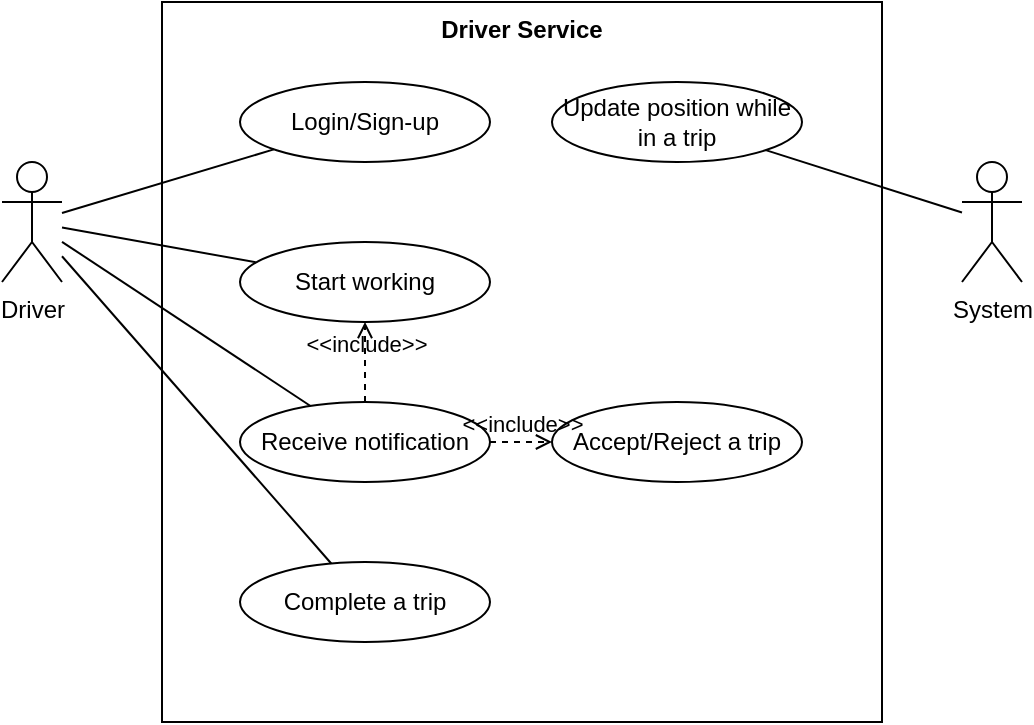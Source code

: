 <mxfile version="28.2.5">
  <diagram name="Page-1" id="USqrBYoQ6iOU9K4d1yie">
    <mxGraphModel dx="786" dy="417" grid="1" gridSize="10" guides="1" tooltips="1" connect="1" arrows="1" fold="1" page="1" pageScale="1" pageWidth="850" pageHeight="1100" math="0" shadow="0">
      <root>
        <mxCell id="0" />
        <mxCell id="1" parent="0" />
        <mxCell id="-mKEPeyt3tgePaUba2OJ-1" value="Driver Service" style="shape=rect;html=1;verticalAlign=top;fontStyle=1;whiteSpace=wrap;align=center;" vertex="1" parent="1">
          <mxGeometry x="280" y="80" width="360" height="360" as="geometry" />
        </mxCell>
        <mxCell id="-mKEPeyt3tgePaUba2OJ-2" value="Login/Sign-up" style="ellipse;whiteSpace=wrap;html=1;" vertex="1" parent="1">
          <mxGeometry x="319" y="120" width="125" height="40" as="geometry" />
        </mxCell>
        <mxCell id="-mKEPeyt3tgePaUba2OJ-3" value="Start working" style="ellipse;whiteSpace=wrap;html=1;" vertex="1" parent="1">
          <mxGeometry x="319" y="200" width="125" height="40" as="geometry" />
        </mxCell>
        <mxCell id="-mKEPeyt3tgePaUba2OJ-4" value="Receive notification" style="ellipse;whiteSpace=wrap;html=1;" vertex="1" parent="1">
          <mxGeometry x="319" y="280" width="125" height="40" as="geometry" />
        </mxCell>
        <mxCell id="-mKEPeyt3tgePaUba2OJ-5" value="Update position while in a trip" style="ellipse;whiteSpace=wrap;html=1;" vertex="1" parent="1">
          <mxGeometry x="475" y="120" width="125" height="40" as="geometry" />
        </mxCell>
        <mxCell id="-mKEPeyt3tgePaUba2OJ-6" value="Complete a trip" style="ellipse;whiteSpace=wrap;html=1;" vertex="1" parent="1">
          <mxGeometry x="319" y="360" width="125" height="40" as="geometry" />
        </mxCell>
        <mxCell id="-mKEPeyt3tgePaUba2OJ-7" value="Driver" style="shape=umlActor;html=1;verticalLabelPosition=bottom;verticalAlign=top;align=center;" vertex="1" parent="1">
          <mxGeometry x="200" y="160" width="30" height="60" as="geometry" />
        </mxCell>
        <mxCell id="-mKEPeyt3tgePaUba2OJ-8" value="" style="edgeStyle=none;html=1;endArrow=none;verticalAlign=bottom;rounded=0;" edge="1" parent="1" source="-mKEPeyt3tgePaUba2OJ-7" target="-mKEPeyt3tgePaUba2OJ-2">
          <mxGeometry width="160" relative="1" as="geometry">
            <mxPoint x="420" y="190" as="sourcePoint" />
            <mxPoint x="580" y="190" as="targetPoint" />
          </mxGeometry>
        </mxCell>
        <mxCell id="-mKEPeyt3tgePaUba2OJ-9" value="" style="edgeStyle=none;html=1;endArrow=none;verticalAlign=bottom;rounded=0;" edge="1" parent="1" source="-mKEPeyt3tgePaUba2OJ-7" target="-mKEPeyt3tgePaUba2OJ-3">
          <mxGeometry width="160" relative="1" as="geometry">
            <mxPoint x="240" y="195" as="sourcePoint" />
            <mxPoint x="342" y="164" as="targetPoint" />
          </mxGeometry>
        </mxCell>
        <mxCell id="-mKEPeyt3tgePaUba2OJ-10" value="" style="edgeStyle=none;html=1;endArrow=none;verticalAlign=bottom;rounded=0;" edge="1" parent="1" source="-mKEPeyt3tgePaUba2OJ-7" target="-mKEPeyt3tgePaUba2OJ-4">
          <mxGeometry width="160" relative="1" as="geometry">
            <mxPoint x="240" y="203" as="sourcePoint" />
            <mxPoint x="333" y="220" as="targetPoint" />
          </mxGeometry>
        </mxCell>
        <mxCell id="-mKEPeyt3tgePaUba2OJ-11" value="" style="edgeStyle=none;html=1;endArrow=none;verticalAlign=bottom;rounded=0;" edge="1" parent="1" source="-mKEPeyt3tgePaUba2OJ-7" target="-mKEPeyt3tgePaUba2OJ-6">
          <mxGeometry width="160" relative="1" as="geometry">
            <mxPoint x="240" y="210" as="sourcePoint" />
            <mxPoint x="361" y="292" as="targetPoint" />
          </mxGeometry>
        </mxCell>
        <mxCell id="-mKEPeyt3tgePaUba2OJ-12" value="System" style="shape=umlActor;html=1;verticalLabelPosition=bottom;verticalAlign=top;align=center;" vertex="1" parent="1">
          <mxGeometry x="680" y="160" width="30" height="60" as="geometry" />
        </mxCell>
        <mxCell id="-mKEPeyt3tgePaUba2OJ-13" value="" style="edgeStyle=none;html=1;endArrow=none;verticalAlign=bottom;rounded=0;" edge="1" parent="1" source="-mKEPeyt3tgePaUba2OJ-12" target="-mKEPeyt3tgePaUba2OJ-5">
          <mxGeometry width="160" relative="1" as="geometry">
            <mxPoint x="240" y="196" as="sourcePoint" />
            <mxPoint x="346" y="164" as="targetPoint" />
          </mxGeometry>
        </mxCell>
        <mxCell id="-mKEPeyt3tgePaUba2OJ-14" value="&amp;lt;&amp;lt;include&amp;gt;&amp;gt;" style="edgeStyle=none;html=1;endArrow=open;verticalAlign=bottom;dashed=1;labelBackgroundColor=none;rounded=0;" edge="1" parent="1" source="-mKEPeyt3tgePaUba2OJ-4" target="-mKEPeyt3tgePaUba2OJ-3">
          <mxGeometry width="160" relative="1" as="geometry">
            <mxPoint x="420" y="270" as="sourcePoint" />
            <mxPoint x="580" y="270" as="targetPoint" />
          </mxGeometry>
        </mxCell>
        <mxCell id="-mKEPeyt3tgePaUba2OJ-15" value="Accept/Reject a trip" style="ellipse;whiteSpace=wrap;html=1;" vertex="1" parent="1">
          <mxGeometry x="475" y="280" width="125" height="40" as="geometry" />
        </mxCell>
        <mxCell id="-mKEPeyt3tgePaUba2OJ-17" value="&amp;lt;&amp;lt;include&amp;gt;&amp;gt;" style="edgeStyle=none;html=1;endArrow=open;verticalAlign=bottom;dashed=1;labelBackgroundColor=none;rounded=0;" edge="1" parent="1" source="-mKEPeyt3tgePaUba2OJ-4" target="-mKEPeyt3tgePaUba2OJ-15">
          <mxGeometry width="160" relative="1" as="geometry">
            <mxPoint x="370" y="220" as="sourcePoint" />
            <mxPoint x="530" y="220" as="targetPoint" />
          </mxGeometry>
        </mxCell>
      </root>
    </mxGraphModel>
  </diagram>
</mxfile>

